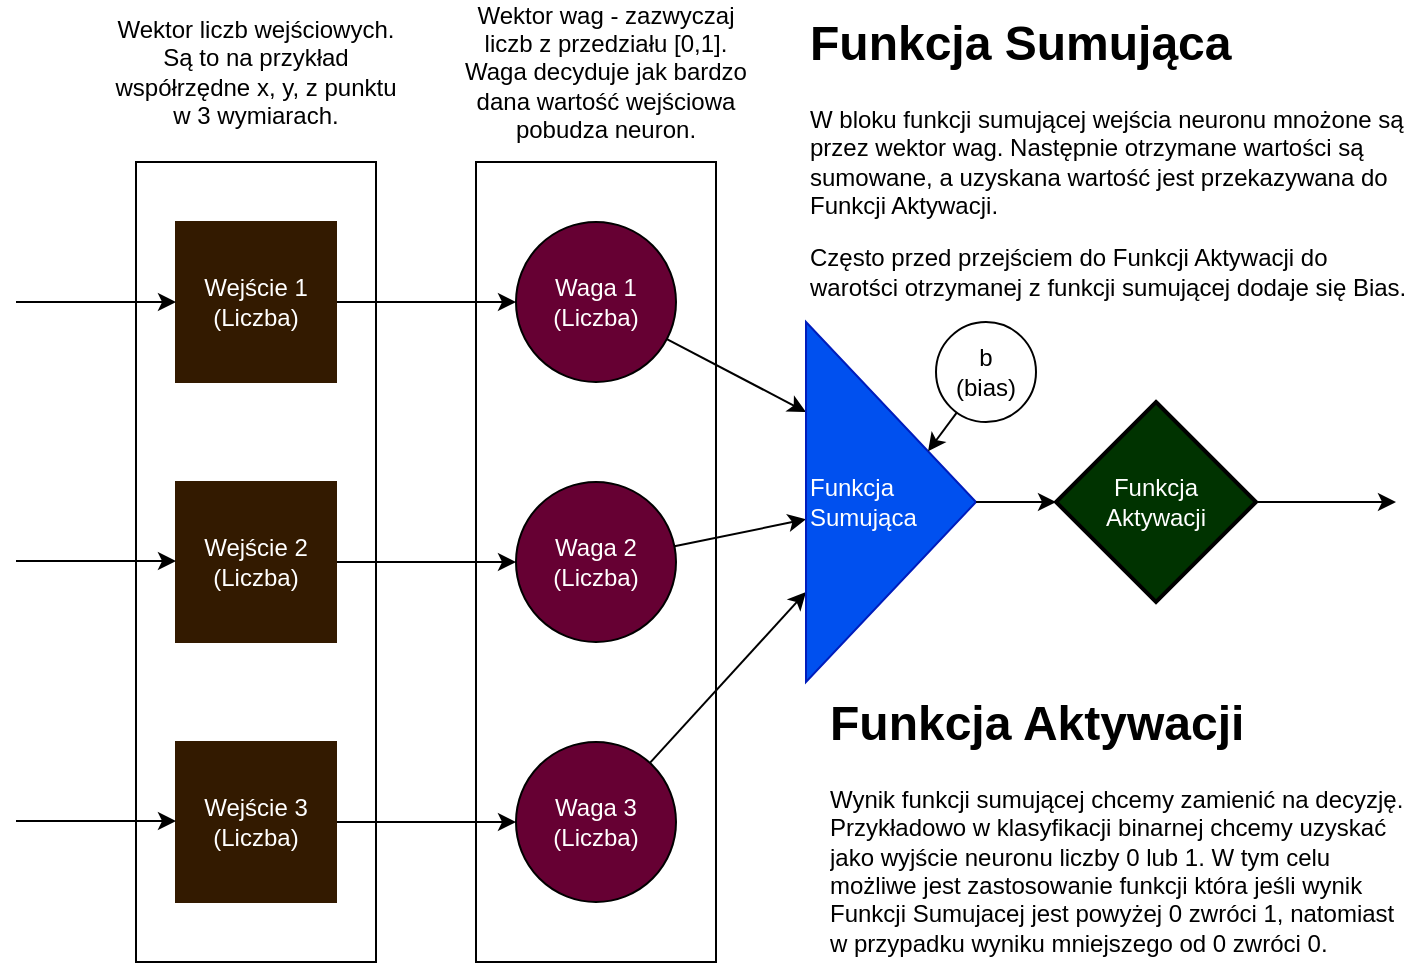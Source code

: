 <mxfile>
    <diagram name="Page-1" id="p11yJfKpYmfvlJx66cXs">
        <mxGraphModel dx="596" dy="564" grid="1" gridSize="10" guides="1" tooltips="1" connect="1" arrows="1" fold="1" page="1" pageScale="1" pageWidth="850" pageHeight="1100" math="0" shadow="0">
            <root>
                <mxCell id="0"/>
                <mxCell id="1" parent="0"/>
                <mxCell id="FpsaEItuhfpJyshoHaDy-23" value="" style="rounded=0;whiteSpace=wrap;html=1;" parent="1" vertex="1">
                    <mxGeometry x="260" y="110" width="120" height="400" as="geometry"/>
                </mxCell>
                <mxCell id="FpsaEItuhfpJyshoHaDy-22" value="" style="rounded=0;whiteSpace=wrap;html=1;" parent="1" vertex="1">
                    <mxGeometry x="90" y="110" width="120" height="400" as="geometry"/>
                </mxCell>
                <mxCell id="FpsaEItuhfpJyshoHaDy-12" style="edgeStyle=orthogonalEdgeStyle;rounded=0;orthogonalLoop=1;jettySize=auto;html=1;" parent="1" source="FpsaEItuhfpJyshoHaDy-1" target="FpsaEItuhfpJyshoHaDy-5" edge="1">
                    <mxGeometry relative="1" as="geometry"/>
                </mxCell>
                <mxCell id="FpsaEItuhfpJyshoHaDy-1" value="&lt;div&gt;Wejście 1&lt;/div&gt;&lt;div&gt;(Liczba)&lt;br&gt;&lt;/div&gt;" style="whiteSpace=wrap;html=1;aspect=fixed;strokeColor=#331A00;fillColor=#331A00;fontColor=#FFFFFF;" parent="1" vertex="1">
                    <mxGeometry x="110" y="140" width="80" height="80" as="geometry"/>
                </mxCell>
                <mxCell id="FpsaEItuhfpJyshoHaDy-13" style="edgeStyle=orthogonalEdgeStyle;rounded=0;orthogonalLoop=1;jettySize=auto;html=1;entryX=0;entryY=0.5;entryDx=0;entryDy=0;" parent="1" source="FpsaEItuhfpJyshoHaDy-2" target="FpsaEItuhfpJyshoHaDy-7" edge="1">
                    <mxGeometry relative="1" as="geometry"/>
                </mxCell>
                <mxCell id="FpsaEItuhfpJyshoHaDy-2" value="&lt;div&gt;Wejście 2&lt;/div&gt;&lt;div&gt;(Liczba)&lt;br&gt;&lt;/div&gt;" style="whiteSpace=wrap;html=1;aspect=fixed;strokeColor=#331A00;fillColor=#331A00;fontColor=#FFFFFF;" parent="1" vertex="1">
                    <mxGeometry x="110" y="270" width="80" height="80" as="geometry"/>
                </mxCell>
                <mxCell id="FpsaEItuhfpJyshoHaDy-14" style="edgeStyle=orthogonalEdgeStyle;rounded=0;orthogonalLoop=1;jettySize=auto;html=1;" parent="1" source="FpsaEItuhfpJyshoHaDy-4" target="FpsaEItuhfpJyshoHaDy-6" edge="1">
                    <mxGeometry relative="1" as="geometry"/>
                </mxCell>
                <mxCell id="FpsaEItuhfpJyshoHaDy-4" value="&lt;div&gt;Wejście 3&lt;/div&gt;&lt;div&gt;(Liczba)&lt;br&gt;&lt;/div&gt;" style="whiteSpace=wrap;html=1;aspect=fixed;strokeColor=#331A00;fillColor=#331A00;fontColor=#FFFFFF;" parent="1" vertex="1">
                    <mxGeometry x="110" y="400" width="80" height="80" as="geometry"/>
                </mxCell>
                <mxCell id="FpsaEItuhfpJyshoHaDy-17" style="rounded=0;orthogonalLoop=1;jettySize=auto;html=1;entryX=0;entryY=0.25;entryDx=0;entryDy=0;" parent="1" source="FpsaEItuhfpJyshoHaDy-5" target="FpsaEItuhfpJyshoHaDy-11" edge="1">
                    <mxGeometry relative="1" as="geometry"/>
                </mxCell>
                <mxCell id="FpsaEItuhfpJyshoHaDy-5" value="&lt;div&gt;Waga 1&lt;/div&gt;&lt;div&gt;(Liczba)&lt;br&gt;&lt;/div&gt;" style="ellipse;whiteSpace=wrap;html=1;aspect=fixed;fillColor=#660033;fontColor=#FFFFFF;" parent="1" vertex="1">
                    <mxGeometry x="280" y="140" width="80" height="80" as="geometry"/>
                </mxCell>
                <mxCell id="FpsaEItuhfpJyshoHaDy-18" style="rounded=0;orthogonalLoop=1;jettySize=auto;html=1;entryX=0;entryY=0.75;entryDx=0;entryDy=0;" parent="1" source="FpsaEItuhfpJyshoHaDy-6" target="FpsaEItuhfpJyshoHaDy-11" edge="1">
                    <mxGeometry relative="1" as="geometry"/>
                </mxCell>
                <mxCell id="FpsaEItuhfpJyshoHaDy-6" value="&lt;div&gt;Waga 3&lt;/div&gt;&lt;div&gt;(Liczba)&lt;br&gt;&lt;/div&gt;" style="ellipse;whiteSpace=wrap;html=1;aspect=fixed;fillColor=#660033;fontColor=#FFFFFF;" parent="1" vertex="1">
                    <mxGeometry x="280" y="400" width="80" height="80" as="geometry"/>
                </mxCell>
                <mxCell id="FpsaEItuhfpJyshoHaDy-16" style="rounded=0;orthogonalLoop=1;jettySize=auto;html=1;" parent="1" source="FpsaEItuhfpJyshoHaDy-7" target="FpsaEItuhfpJyshoHaDy-11" edge="1">
                    <mxGeometry relative="1" as="geometry"/>
                </mxCell>
                <mxCell id="FpsaEItuhfpJyshoHaDy-7" value="&lt;div&gt;Waga 2&lt;/div&gt;&lt;div&gt;(Liczba)&lt;br&gt;&lt;/div&gt;" style="ellipse;whiteSpace=wrap;html=1;aspect=fixed;fillColor=#660033;fontColor=#FFFFFF;" parent="1" vertex="1">
                    <mxGeometry x="280" y="270" width="80" height="80" as="geometry"/>
                </mxCell>
                <mxCell id="FpsaEItuhfpJyshoHaDy-20" style="edgeStyle=orthogonalEdgeStyle;rounded=0;orthogonalLoop=1;jettySize=auto;html=1;" parent="1" source="FpsaEItuhfpJyshoHaDy-10" edge="1">
                    <mxGeometry relative="1" as="geometry">
                        <mxPoint x="720" y="280" as="targetPoint"/>
                    </mxGeometry>
                </mxCell>
                <mxCell id="FpsaEItuhfpJyshoHaDy-10" value="Funkcja&lt;br&gt;Aktywacji" style="strokeWidth=2;html=1;shape=mxgraph.flowchart.decision;whiteSpace=wrap;fillColor=#003300;fontColor=#FFFFFF;" parent="1" vertex="1">
                    <mxGeometry x="550" y="230" width="100" height="100" as="geometry"/>
                </mxCell>
                <mxCell id="FpsaEItuhfpJyshoHaDy-11" value="&lt;div align=&quot;left&quot;&gt;Funkcja&lt;br&gt;&lt;/div&gt;&lt;div align=&quot;left&quot;&gt;Sumująca&lt;/div&gt;" style="triangle;whiteSpace=wrap;html=1;align=left;fillColor=#0050ef;fontColor=#ffffff;strokeColor=#001DBC;" parent="1" vertex="1">
                    <mxGeometry x="425" y="190" width="85" height="180" as="geometry"/>
                </mxCell>
                <mxCell id="FpsaEItuhfpJyshoHaDy-19" style="edgeStyle=orthogonalEdgeStyle;rounded=0;orthogonalLoop=1;jettySize=auto;html=1;entryX=0;entryY=0.5;entryDx=0;entryDy=0;entryPerimeter=0;" parent="1" source="FpsaEItuhfpJyshoHaDy-11" target="FpsaEItuhfpJyshoHaDy-10" edge="1">
                    <mxGeometry relative="1" as="geometry"/>
                </mxCell>
                <mxCell id="FpsaEItuhfpJyshoHaDy-24" value="" style="endArrow=classic;html=1;rounded=0;entryX=0;entryY=0.5;entryDx=0;entryDy=0;" parent="1" target="FpsaEItuhfpJyshoHaDy-1" edge="1">
                    <mxGeometry width="50" height="50" relative="1" as="geometry">
                        <mxPoint x="30" y="180" as="sourcePoint"/>
                        <mxPoint x="450" y="350" as="targetPoint"/>
                    </mxGeometry>
                </mxCell>
                <mxCell id="FpsaEItuhfpJyshoHaDy-25" value="" style="endArrow=classic;html=1;rounded=0;entryX=0;entryY=0.5;entryDx=0;entryDy=0;" parent="1" edge="1">
                    <mxGeometry width="50" height="50" relative="1" as="geometry">
                        <mxPoint x="30" y="309.5" as="sourcePoint"/>
                        <mxPoint x="110" y="309.5" as="targetPoint"/>
                    </mxGeometry>
                </mxCell>
                <mxCell id="FpsaEItuhfpJyshoHaDy-26" value="" style="endArrow=classic;html=1;rounded=0;entryX=0;entryY=0.5;entryDx=0;entryDy=0;" parent="1" edge="1">
                    <mxGeometry width="50" height="50" relative="1" as="geometry">
                        <mxPoint x="30" y="439.5" as="sourcePoint"/>
                        <mxPoint x="110" y="439.5" as="targetPoint"/>
                    </mxGeometry>
                </mxCell>
                <mxCell id="FpsaEItuhfpJyshoHaDy-27" value="Wektor liczb wejściowych. Są to na przykład współrzędne x, y, z punktu w 3 wymiarach." style="text;html=1;align=center;verticalAlign=middle;whiteSpace=wrap;rounded=0;" parent="1" vertex="1">
                    <mxGeometry x="75" y="30" width="150" height="70" as="geometry"/>
                </mxCell>
                <mxCell id="FpsaEItuhfpJyshoHaDy-28" value="Wektor wag - zazwyczaj liczb z przedziału [0,1]. Waga decyduje jak bardzo dana wartość wejściowa pobudza neuron. " style="text;html=1;align=center;verticalAlign=middle;whiteSpace=wrap;rounded=0;" parent="1" vertex="1">
                    <mxGeometry x="250" y="30" width="150" height="70" as="geometry"/>
                </mxCell>
                <mxCell id="FpsaEItuhfpJyshoHaDy-29" value="&lt;h1 style=&quot;margin-top: 0px;&quot;&gt;Funkcja Sumująca&lt;br&gt;&lt;/h1&gt;&lt;p&gt;W bloku funkcji sumującej wejścia neuronu mnożone są przez wektor wag. Następnie otrzymane wartości są sumowane, a uzyskana wartość jest przekazywana do Funkcji Aktywacji.&lt;br&gt;&lt;/p&gt;&lt;p&gt;Często przed przejściem do Funkcji Aktywacji do warotści otrzymanej z funkcji sumującej dodaje się Bias.&amp;nbsp;&lt;/p&gt;" style="text;html=1;whiteSpace=wrap;overflow=hidden;rounded=0;align=left;" parent="1" vertex="1">
                    <mxGeometry x="425" y="30" width="305" height="150" as="geometry"/>
                </mxCell>
                <mxCell id="FpsaEItuhfpJyshoHaDy-31" value="&lt;h1 style=&quot;margin-top: 0px;&quot;&gt;Funkcja Aktywacji&lt;br&gt;&lt;/h1&gt;&lt;p&gt;Wynik funkcji sumującej chcemy zamienić na decyzję. Przykładowo w klasyfikacji binarnej chcemy uzyskać jako wyjście neuronu liczby 0 lub 1. W tym celu możliwe jest zastosowanie funkcji która jeśli wynik Funkcji Sumujacej jest powyżej 0 zwróci 1, natomiast w przypadku wyniku mniejszego od 0 zwróci 0.&lt;br&gt;&lt;/p&gt;" style="text;html=1;whiteSpace=wrap;overflow=hidden;rounded=0;align=left;" parent="1" vertex="1">
                    <mxGeometry x="435" y="370" width="290" height="140" as="geometry"/>
                </mxCell>
                <mxCell id="3" style="edgeStyle=none;html=1;" edge="1" parent="1" source="2" target="FpsaEItuhfpJyshoHaDy-11">
                    <mxGeometry relative="1" as="geometry"/>
                </mxCell>
                <mxCell id="2" value="b&lt;br&gt;(bias)" style="ellipse;whiteSpace=wrap;html=1;aspect=fixed;" vertex="1" parent="1">
                    <mxGeometry x="490" y="190" width="50" height="50" as="geometry"/>
                </mxCell>
            </root>
        </mxGraphModel>
    </diagram>
</mxfile>